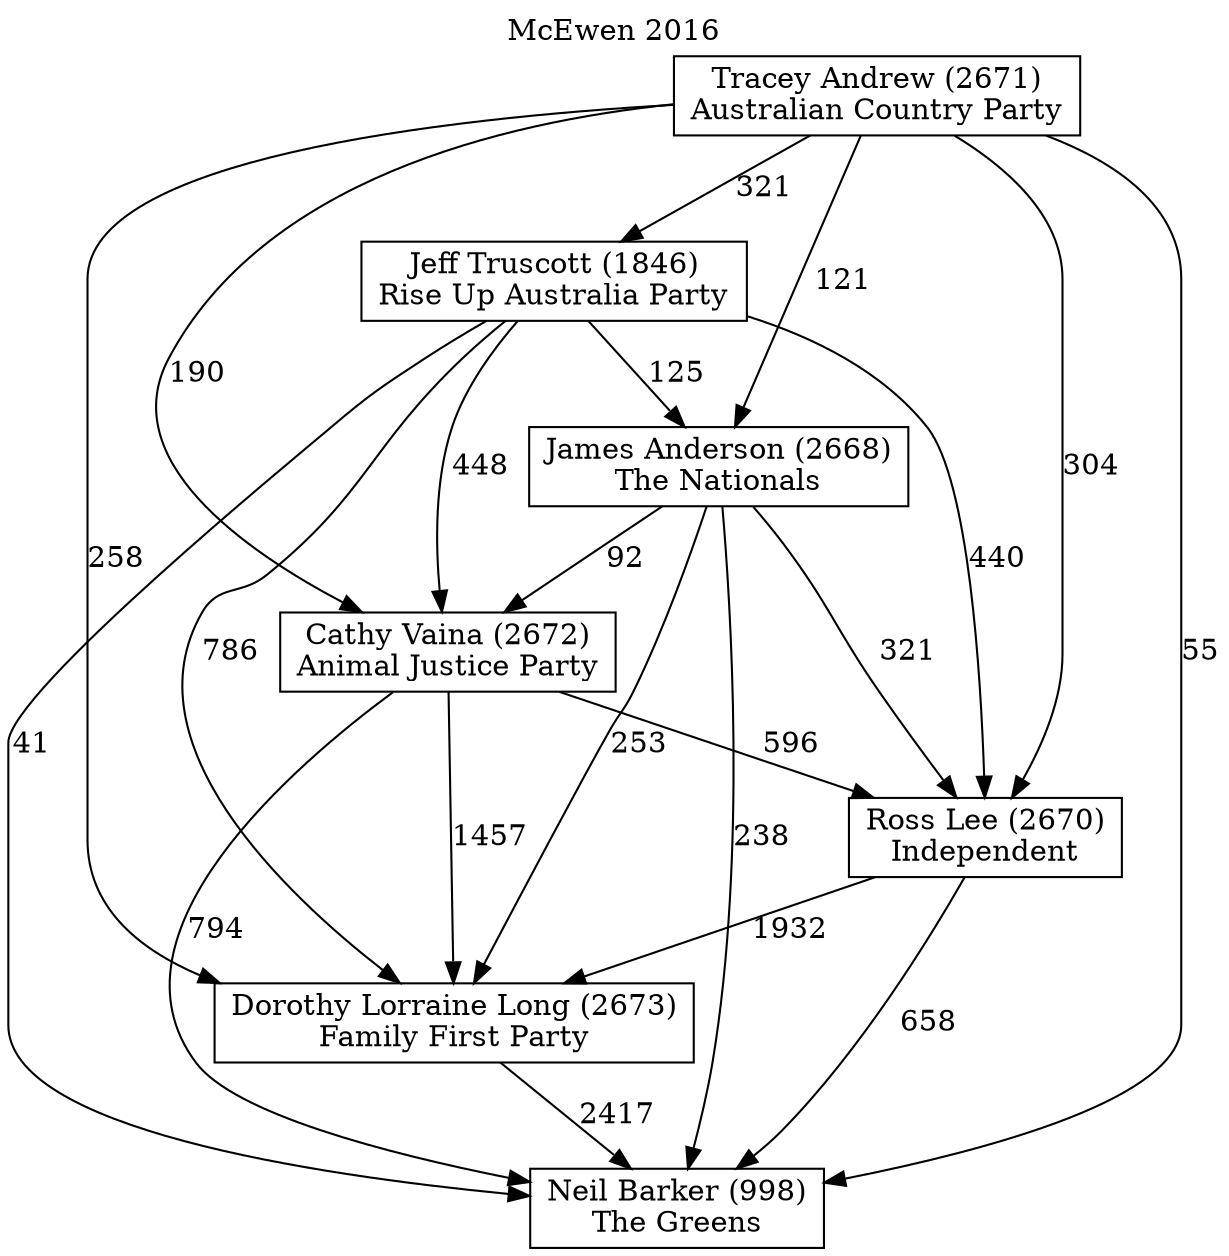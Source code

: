 // House preference flow
digraph "Neil Barker (998)_McEwen_2016" {
	graph [label="McEwen 2016" labelloc=t mclimit=10]
	node [shape=box]
	"Cathy Vaina (2672)" [label="Cathy Vaina (2672)
Animal Justice Party"]
	"Dorothy Lorraine Long (2673)" [label="Dorothy Lorraine Long (2673)
Family First Party"]
	"James Anderson (2668)" [label="James Anderson (2668)
The Nationals"]
	"Jeff Truscott (1846)" [label="Jeff Truscott (1846)
Rise Up Australia Party"]
	"Neil Barker (998)" [label="Neil Barker (998)
The Greens"]
	"Ross Lee (2670)" [label="Ross Lee (2670)
Independent"]
	"Tracey Andrew (2671)" [label="Tracey Andrew (2671)
Australian Country Party"]
	"Cathy Vaina (2672)" -> "Dorothy Lorraine Long (2673)" [label=1457]
	"Cathy Vaina (2672)" -> "Neil Barker (998)" [label=794]
	"Cathy Vaina (2672)" -> "Ross Lee (2670)" [label=596]
	"Dorothy Lorraine Long (2673)" -> "Neil Barker (998)" [label=2417]
	"James Anderson (2668)" -> "Cathy Vaina (2672)" [label=92]
	"James Anderson (2668)" -> "Dorothy Lorraine Long (2673)" [label=253]
	"James Anderson (2668)" -> "Neil Barker (998)" [label=238]
	"James Anderson (2668)" -> "Ross Lee (2670)" [label=321]
	"Jeff Truscott (1846)" -> "Cathy Vaina (2672)" [label=448]
	"Jeff Truscott (1846)" -> "Dorothy Lorraine Long (2673)" [label=786]
	"Jeff Truscott (1846)" -> "James Anderson (2668)" [label=125]
	"Jeff Truscott (1846)" -> "Neil Barker (998)" [label=41]
	"Jeff Truscott (1846)" -> "Ross Lee (2670)" [label=440]
	"Ross Lee (2670)" -> "Dorothy Lorraine Long (2673)" [label=1932]
	"Ross Lee (2670)" -> "Neil Barker (998)" [label=658]
	"Tracey Andrew (2671)" -> "Cathy Vaina (2672)" [label=190]
	"Tracey Andrew (2671)" -> "Dorothy Lorraine Long (2673)" [label=258]
	"Tracey Andrew (2671)" -> "James Anderson (2668)" [label=121]
	"Tracey Andrew (2671)" -> "Jeff Truscott (1846)" [label=321]
	"Tracey Andrew (2671)" -> "Neil Barker (998)" [label=55]
	"Tracey Andrew (2671)" -> "Ross Lee (2670)" [label=304]
}
